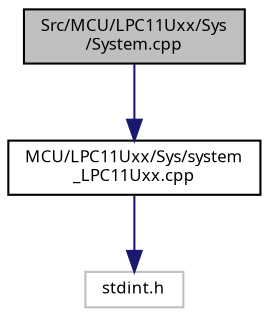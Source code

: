 digraph "Src/MCU/LPC11Uxx/Sys/System.cpp"
{
  edge [fontname="Sans",fontsize="8",labelfontname="Sans",labelfontsize="8"];
  node [fontname="Sans",fontsize="8",shape=record];
  Node1 [label="Src/MCU/LPC11Uxx/Sys\l/System.cpp",height=0.2,width=0.4,color="black", fillcolor="grey75", style="filled", fontcolor="black"];
  Node1 -> Node2 [color="midnightblue",fontsize="8",style="solid",fontname="Sans"];
  Node2 [label="MCU/LPC11Uxx/Sys/system\l_LPC11Uxx.cpp",height=0.2,width=0.4,color="black", fillcolor="white", style="filled",URL="$system___l_p_c11_uxx_8cpp_source.html"];
  Node2 -> Node3 [color="midnightblue",fontsize="8",style="solid",fontname="Sans"];
  Node3 [label="stdint.h",height=0.2,width=0.4,color="grey75", fillcolor="white", style="filled"];
}
